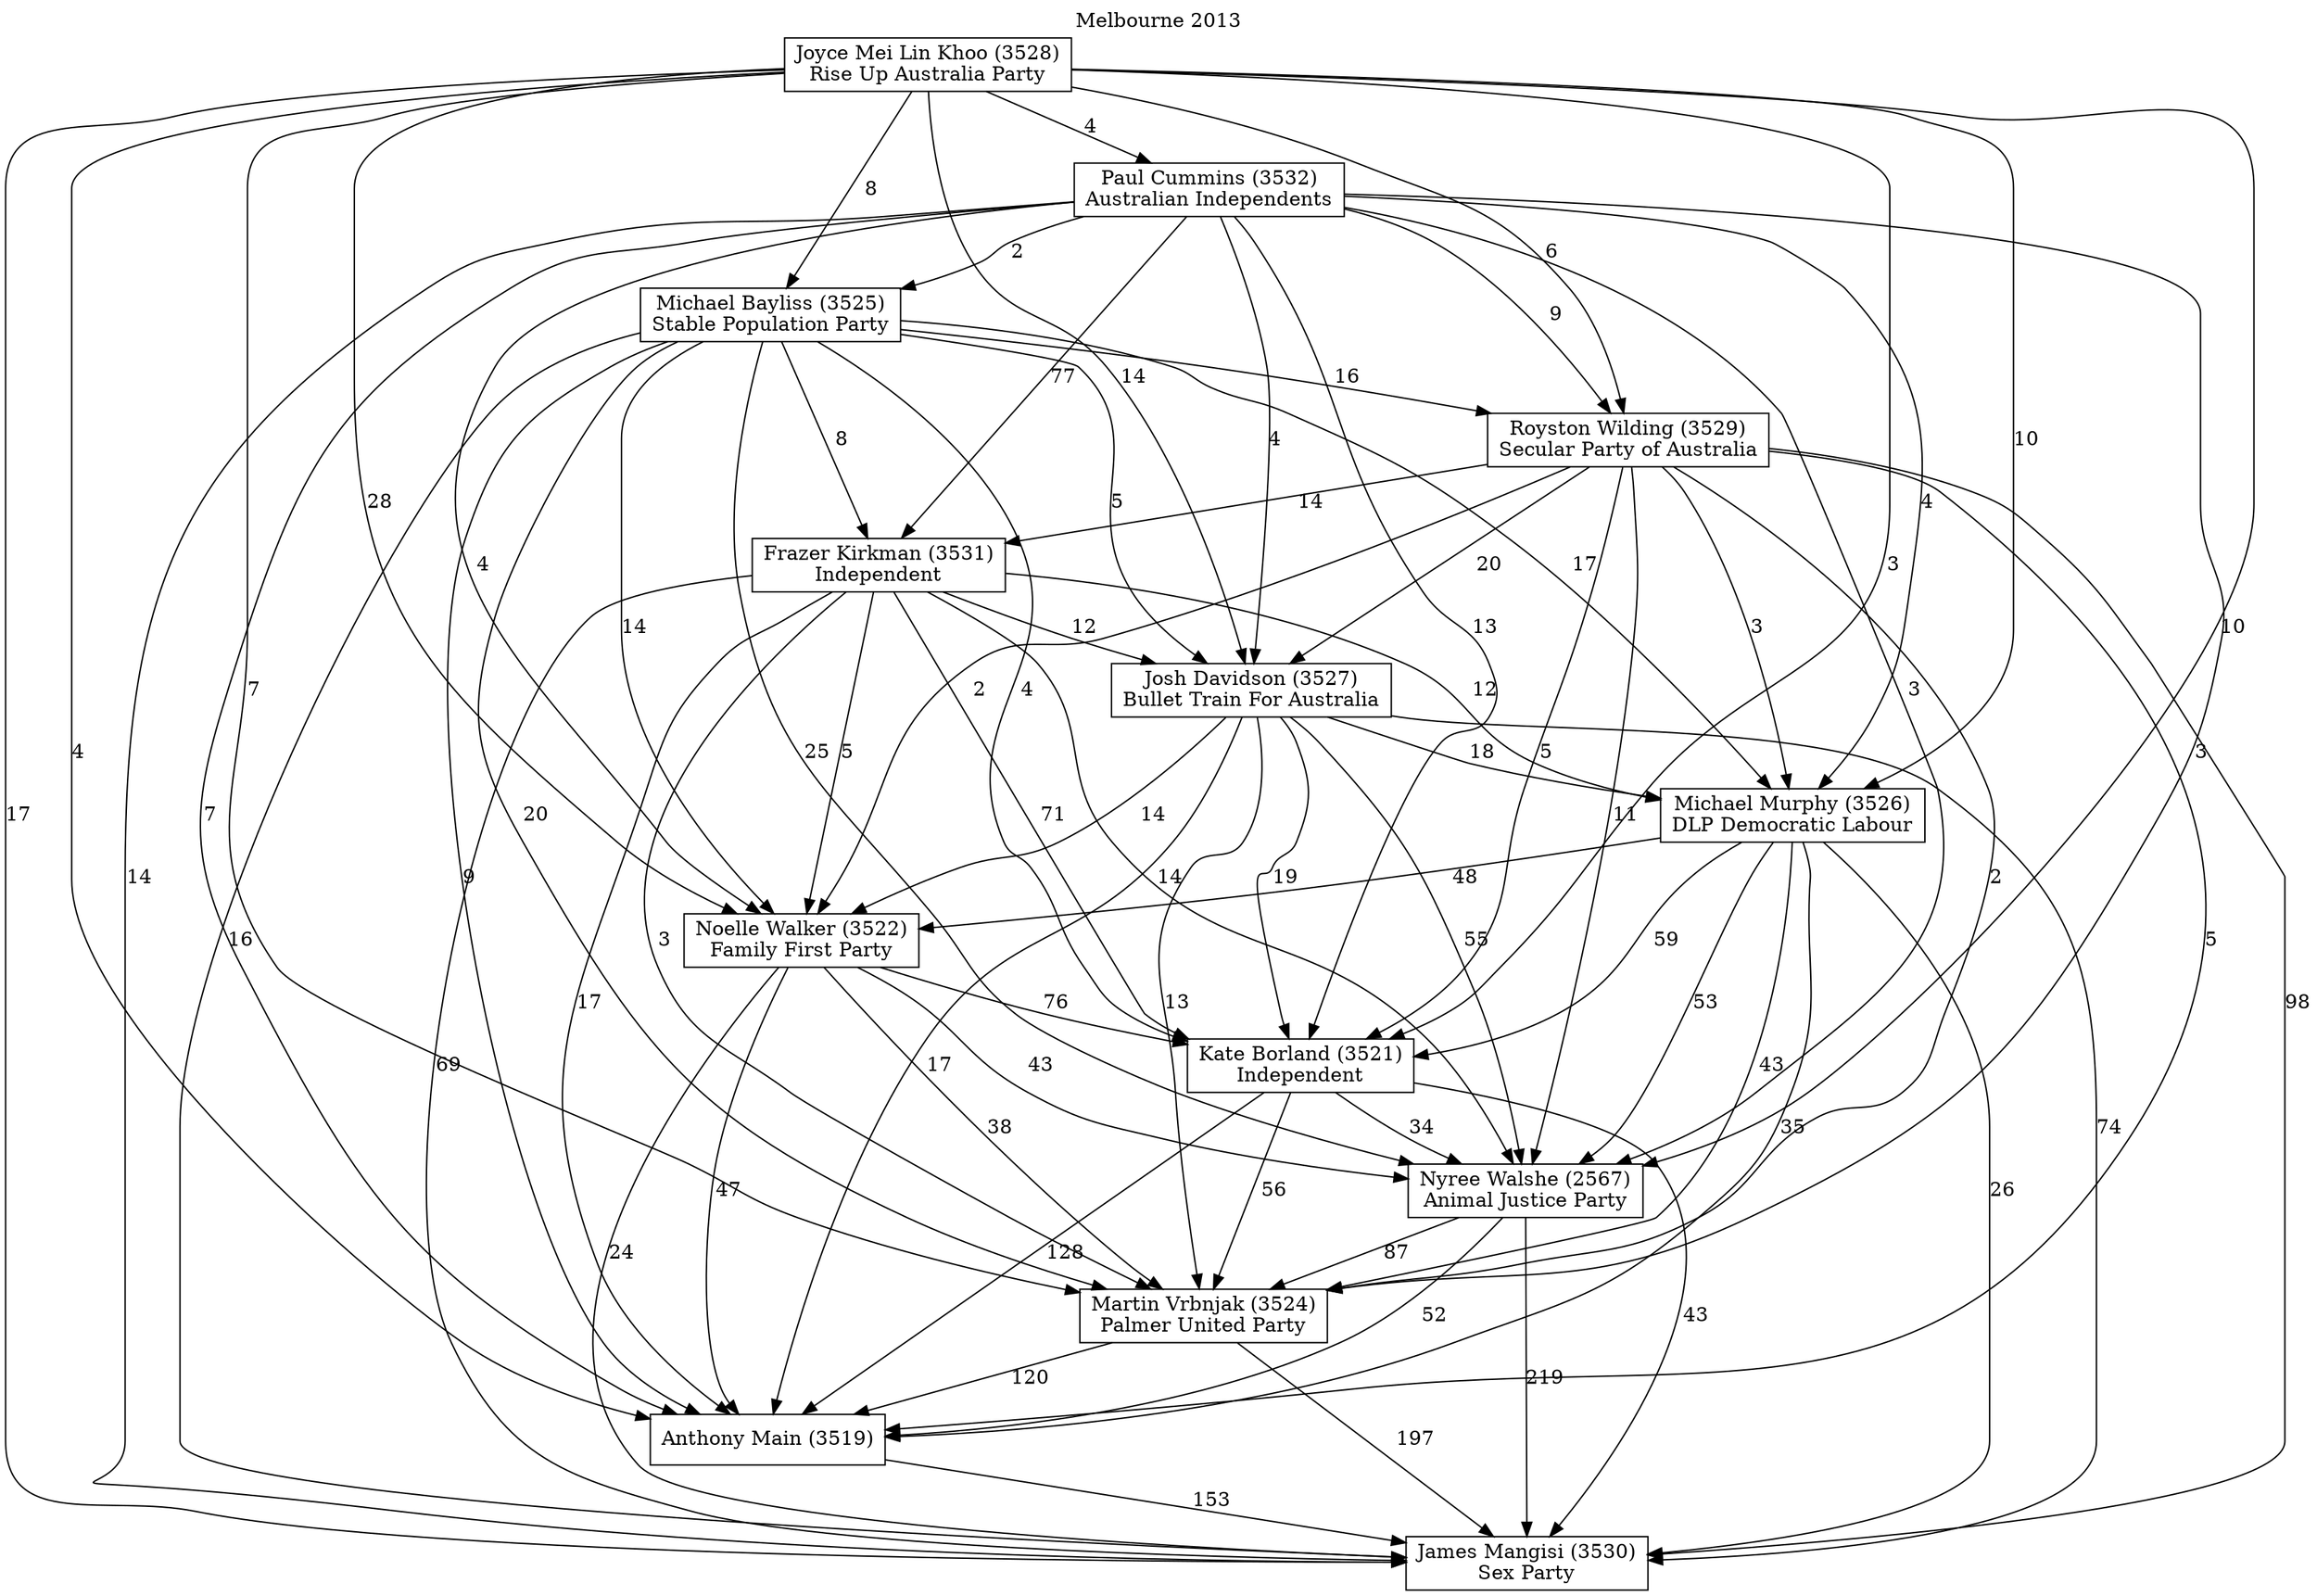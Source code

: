 // House preference flow
digraph "James Mangisi (3530)_Melbourne_2013" {
	graph [label="Melbourne 2013" labelloc=t mclimit=2]
	node [shape=box]
	"James Mangisi (3530)" [label="James Mangisi (3530)
Sex Party"]
	"Anthony Main (3519)" [label="Anthony Main (3519)
"]
	"Martin Vrbnjak (3524)" [label="Martin Vrbnjak (3524)
Palmer United Party"]
	"Nyree Walshe (2567)" [label="Nyree Walshe (2567)
Animal Justice Party"]
	"Kate Borland (3521)" [label="Kate Borland (3521)
Independent"]
	"Noelle Walker (3522)" [label="Noelle Walker (3522)
Family First Party"]
	"Michael Murphy (3526)" [label="Michael Murphy (3526)
DLP Democratic Labour"]
	"Josh Davidson (3527)" [label="Josh Davidson (3527)
Bullet Train For Australia"]
	"Frazer Kirkman (3531)" [label="Frazer Kirkman (3531)
Independent"]
	"Royston Wilding (3529)" [label="Royston Wilding (3529)
Secular Party of Australia"]
	"Michael Bayliss (3525)" [label="Michael Bayliss (3525)
Stable Population Party"]
	"Paul Cummins (3532)" [label="Paul Cummins (3532)
Australian Independents"]
	"Joyce Mei Lin Khoo (3528)" [label="Joyce Mei Lin Khoo (3528)
Rise Up Australia Party"]
	"Anthony Main (3519)" -> "James Mangisi (3530)" [label=153]
	"Martin Vrbnjak (3524)" -> "Anthony Main (3519)" [label=120]
	"Nyree Walshe (2567)" -> "Martin Vrbnjak (3524)" [label=87]
	"Kate Borland (3521)" -> "Nyree Walshe (2567)" [label=34]
	"Noelle Walker (3522)" -> "Kate Borland (3521)" [label=76]
	"Michael Murphy (3526)" -> "Noelle Walker (3522)" [label=48]
	"Josh Davidson (3527)" -> "Michael Murphy (3526)" [label=18]
	"Frazer Kirkman (3531)" -> "Josh Davidson (3527)" [label=12]
	"Royston Wilding (3529)" -> "Frazer Kirkman (3531)" [label=14]
	"Michael Bayliss (3525)" -> "Royston Wilding (3529)" [label=16]
	"Paul Cummins (3532)" -> "Michael Bayliss (3525)" [label=2]
	"Joyce Mei Lin Khoo (3528)" -> "Paul Cummins (3532)" [label=4]
	"Martin Vrbnjak (3524)" -> "James Mangisi (3530)" [label=197]
	"Nyree Walshe (2567)" -> "James Mangisi (3530)" [label=219]
	"Kate Borland (3521)" -> "James Mangisi (3530)" [label=43]
	"Noelle Walker (3522)" -> "James Mangisi (3530)" [label=24]
	"Michael Murphy (3526)" -> "James Mangisi (3530)" [label=26]
	"Josh Davidson (3527)" -> "James Mangisi (3530)" [label=74]
	"Frazer Kirkman (3531)" -> "James Mangisi (3530)" [label=69]
	"Royston Wilding (3529)" -> "James Mangisi (3530)" [label=98]
	"Michael Bayliss (3525)" -> "James Mangisi (3530)" [label=16]
	"Paul Cummins (3532)" -> "James Mangisi (3530)" [label=14]
	"Joyce Mei Lin Khoo (3528)" -> "James Mangisi (3530)" [label=17]
	"Joyce Mei Lin Khoo (3528)" -> "Michael Bayliss (3525)" [label=8]
	"Paul Cummins (3532)" -> "Royston Wilding (3529)" [label=9]
	"Joyce Mei Lin Khoo (3528)" -> "Royston Wilding (3529)" [label=6]
	"Michael Bayliss (3525)" -> "Frazer Kirkman (3531)" [label=8]
	"Paul Cummins (3532)" -> "Frazer Kirkman (3531)" [label=77]
	"Royston Wilding (3529)" -> "Josh Davidson (3527)" [label=20]
	"Michael Bayliss (3525)" -> "Josh Davidson (3527)" [label=5]
	"Paul Cummins (3532)" -> "Josh Davidson (3527)" [label=4]
	"Joyce Mei Lin Khoo (3528)" -> "Josh Davidson (3527)" [label=14]
	"Frazer Kirkman (3531)" -> "Michael Murphy (3526)" [label=12]
	"Royston Wilding (3529)" -> "Michael Murphy (3526)" [label=3]
	"Michael Bayliss (3525)" -> "Michael Murphy (3526)" [label=17]
	"Paul Cummins (3532)" -> "Michael Murphy (3526)" [label=4]
	"Joyce Mei Lin Khoo (3528)" -> "Michael Murphy (3526)" [label=10]
	"Josh Davidson (3527)" -> "Noelle Walker (3522)" [label=14]
	"Frazer Kirkman (3531)" -> "Noelle Walker (3522)" [label=5]
	"Royston Wilding (3529)" -> "Noelle Walker (3522)" [label=2]
	"Michael Bayliss (3525)" -> "Noelle Walker (3522)" [label=14]
	"Paul Cummins (3532)" -> "Noelle Walker (3522)" [label=4]
	"Joyce Mei Lin Khoo (3528)" -> "Noelle Walker (3522)" [label=28]
	"Michael Murphy (3526)" -> "Kate Borland (3521)" [label=59]
	"Josh Davidson (3527)" -> "Kate Borland (3521)" [label=19]
	"Frazer Kirkman (3531)" -> "Kate Borland (3521)" [label=71]
	"Royston Wilding (3529)" -> "Kate Borland (3521)" [label=5]
	"Michael Bayliss (3525)" -> "Kate Borland (3521)" [label=4]
	"Paul Cummins (3532)" -> "Kate Borland (3521)" [label=13]
	"Joyce Mei Lin Khoo (3528)" -> "Kate Borland (3521)" [label=3]
	"Noelle Walker (3522)" -> "Nyree Walshe (2567)" [label=43]
	"Michael Murphy (3526)" -> "Nyree Walshe (2567)" [label=53]
	"Josh Davidson (3527)" -> "Nyree Walshe (2567)" [label=55]
	"Frazer Kirkman (3531)" -> "Nyree Walshe (2567)" [label=14]
	"Royston Wilding (3529)" -> "Nyree Walshe (2567)" [label=11]
	"Michael Bayliss (3525)" -> "Nyree Walshe (2567)" [label=25]
	"Paul Cummins (3532)" -> "Nyree Walshe (2567)" [label=3]
	"Joyce Mei Lin Khoo (3528)" -> "Nyree Walshe (2567)" [label=10]
	"Kate Borland (3521)" -> "Martin Vrbnjak (3524)" [label=56]
	"Noelle Walker (3522)" -> "Martin Vrbnjak (3524)" [label=38]
	"Michael Murphy (3526)" -> "Martin Vrbnjak (3524)" [label=43]
	"Josh Davidson (3527)" -> "Martin Vrbnjak (3524)" [label=13]
	"Frazer Kirkman (3531)" -> "Martin Vrbnjak (3524)" [label=3]
	"Royston Wilding (3529)" -> "Martin Vrbnjak (3524)" [label=2]
	"Michael Bayliss (3525)" -> "Martin Vrbnjak (3524)" [label=20]
	"Paul Cummins (3532)" -> "Martin Vrbnjak (3524)" [label=3]
	"Joyce Mei Lin Khoo (3528)" -> "Martin Vrbnjak (3524)" [label=7]
	"Nyree Walshe (2567)" -> "Anthony Main (3519)" [label=52]
	"Kate Borland (3521)" -> "Anthony Main (3519)" [label=128]
	"Noelle Walker (3522)" -> "Anthony Main (3519)" [label=47]
	"Michael Murphy (3526)" -> "Anthony Main (3519)" [label=35]
	"Josh Davidson (3527)" -> "Anthony Main (3519)" [label=17]
	"Frazer Kirkman (3531)" -> "Anthony Main (3519)" [label=17]
	"Royston Wilding (3529)" -> "Anthony Main (3519)" [label=5]
	"Michael Bayliss (3525)" -> "Anthony Main (3519)" [label=9]
	"Paul Cummins (3532)" -> "Anthony Main (3519)" [label=7]
	"Joyce Mei Lin Khoo (3528)" -> "Anthony Main (3519)" [label=4]
}
